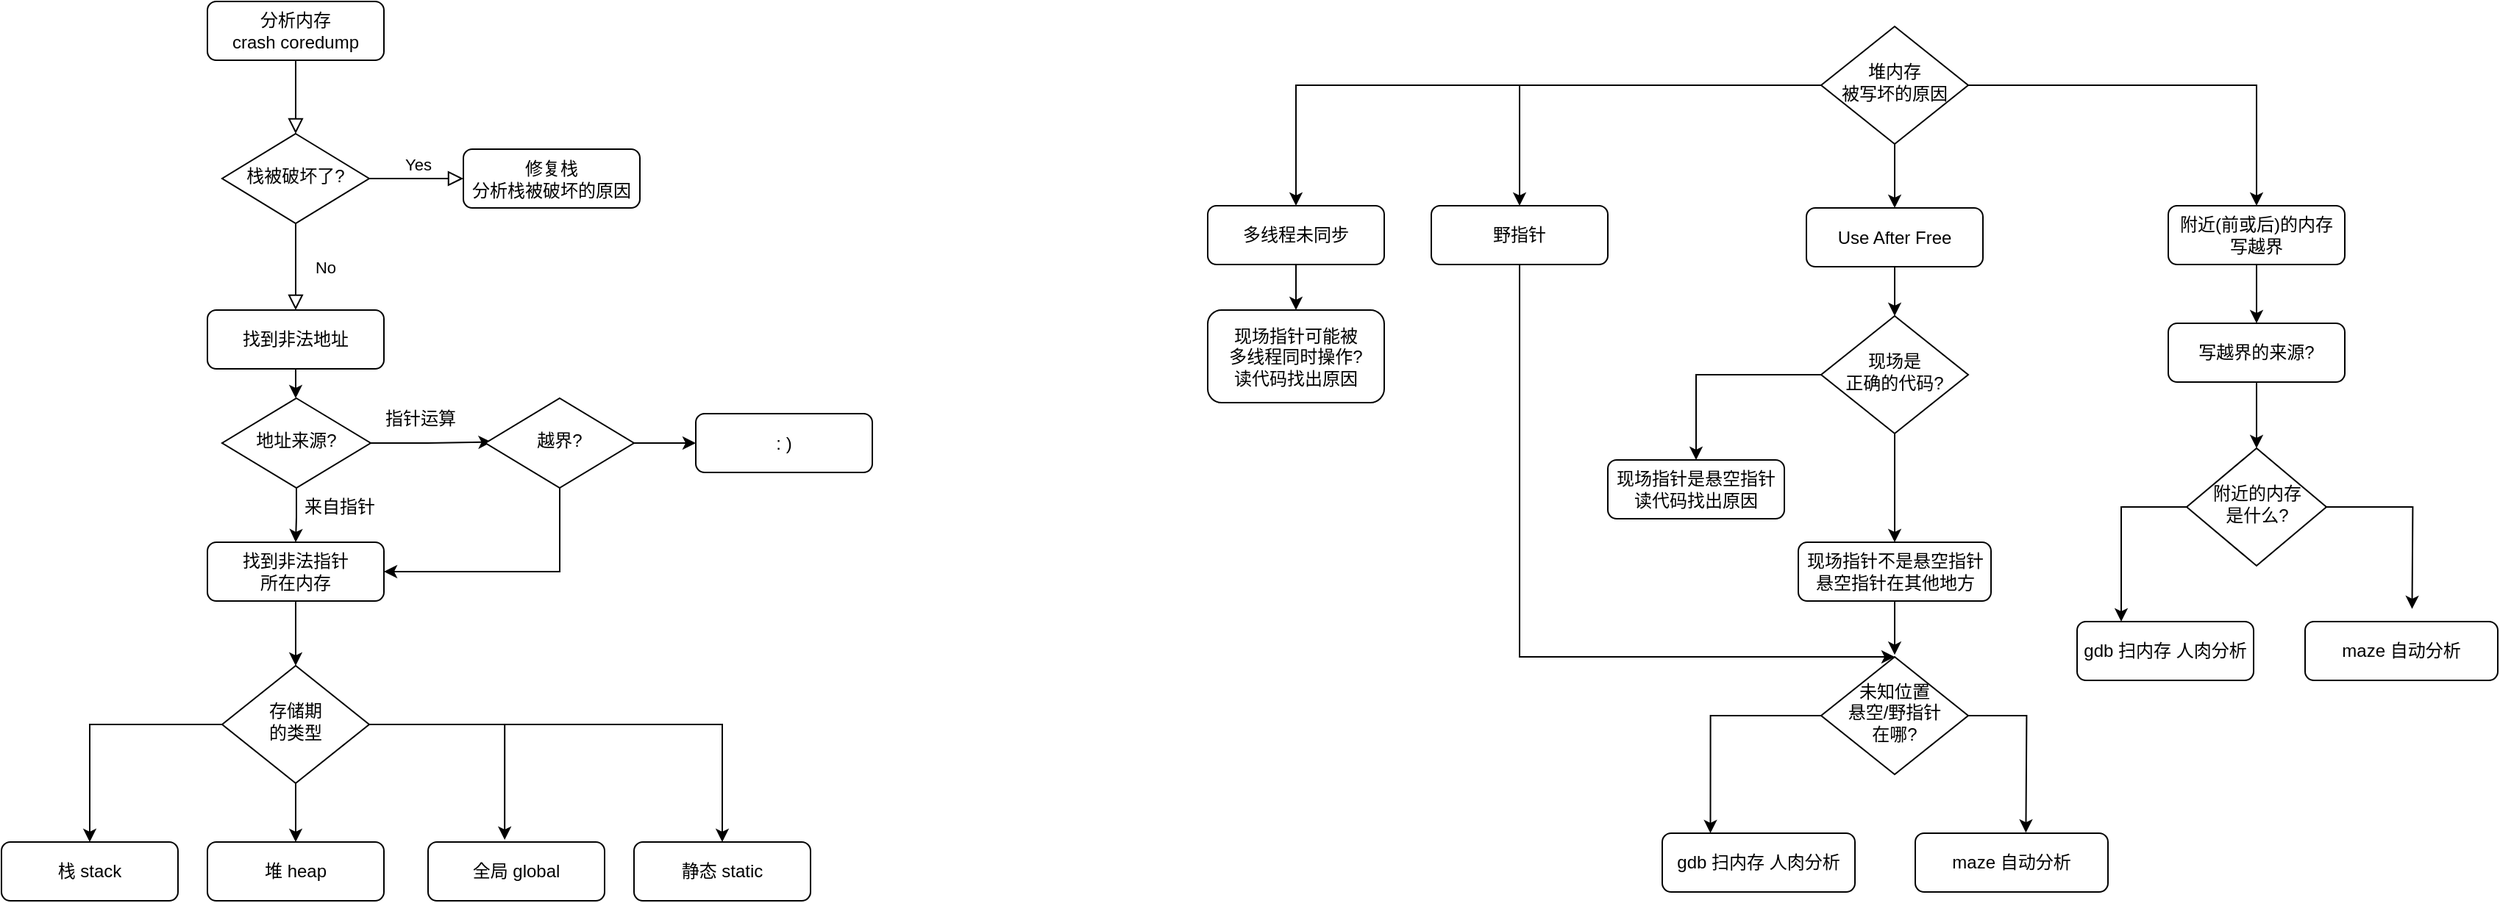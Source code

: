 <mxfile version="21.2.9" type="github">
  <diagram id="C5RBs43oDa-KdzZeNtuy" name="Page-1">
    <mxGraphModel dx="1430" dy="782" grid="0" gridSize="10" guides="1" tooltips="1" connect="1" arrows="1" fold="1" page="0" pageScale="1" pageWidth="827" pageHeight="1169" math="0" shadow="0">
      <root>
        <mxCell id="WIyWlLk6GJQsqaUBKTNV-0" />
        <mxCell id="WIyWlLk6GJQsqaUBKTNV-1" parent="WIyWlLk6GJQsqaUBKTNV-0" />
        <mxCell id="WIyWlLk6GJQsqaUBKTNV-2" value="" style="rounded=0;html=1;jettySize=auto;orthogonalLoop=1;fontSize=11;endArrow=block;endFill=0;endSize=8;strokeWidth=1;shadow=0;labelBackgroundColor=none;edgeStyle=orthogonalEdgeStyle;" parent="WIyWlLk6GJQsqaUBKTNV-1" source="WIyWlLk6GJQsqaUBKTNV-3" target="WIyWlLk6GJQsqaUBKTNV-6" edge="1">
          <mxGeometry relative="1" as="geometry" />
        </mxCell>
        <mxCell id="WIyWlLk6GJQsqaUBKTNV-3" value="分析内存 &lt;br&gt;crash coredump" style="rounded=1;whiteSpace=wrap;html=1;fontSize=12;glass=0;strokeWidth=1;shadow=0;" parent="WIyWlLk6GJQsqaUBKTNV-1" vertex="1">
          <mxGeometry x="160" y="80" width="120" height="40" as="geometry" />
        </mxCell>
        <mxCell id="WIyWlLk6GJQsqaUBKTNV-4" value="No" style="rounded=0;html=1;jettySize=auto;orthogonalLoop=1;fontSize=11;endArrow=block;endFill=0;endSize=8;strokeWidth=1;shadow=0;labelBackgroundColor=none;edgeStyle=orthogonalEdgeStyle;" parent="WIyWlLk6GJQsqaUBKTNV-1" source="WIyWlLk6GJQsqaUBKTNV-6" edge="1">
          <mxGeometry y="20" relative="1" as="geometry">
            <mxPoint as="offset" />
            <mxPoint x="220" y="290" as="targetPoint" />
          </mxGeometry>
        </mxCell>
        <mxCell id="WIyWlLk6GJQsqaUBKTNV-5" value="Yes" style="edgeStyle=orthogonalEdgeStyle;rounded=0;html=1;jettySize=auto;orthogonalLoop=1;fontSize=11;endArrow=block;endFill=0;endSize=8;strokeWidth=1;shadow=0;labelBackgroundColor=none;" parent="WIyWlLk6GJQsqaUBKTNV-1" source="WIyWlLk6GJQsqaUBKTNV-6" target="WIyWlLk6GJQsqaUBKTNV-7" edge="1">
          <mxGeometry x="0.008" y="10" relative="1" as="geometry">
            <mxPoint as="offset" />
          </mxGeometry>
        </mxCell>
        <mxCell id="WIyWlLk6GJQsqaUBKTNV-6" value="栈被破坏了?" style="rhombus;whiteSpace=wrap;html=1;shadow=0;fontFamily=Helvetica;fontSize=12;align=center;strokeWidth=1;spacing=6;spacingTop=-4;" parent="WIyWlLk6GJQsqaUBKTNV-1" vertex="1">
          <mxGeometry x="170" y="170" width="100" height="61" as="geometry" />
        </mxCell>
        <mxCell id="WIyWlLk6GJQsqaUBKTNV-7" value="修复栈&lt;br&gt;分析栈被破坏的原因" style="rounded=1;whiteSpace=wrap;html=1;fontSize=12;glass=0;strokeWidth=1;shadow=0;" parent="WIyWlLk6GJQsqaUBKTNV-1" vertex="1">
          <mxGeometry x="334" y="180.5" width="120" height="40" as="geometry" />
        </mxCell>
        <mxCell id="g80Bc_psRyEcDJGl0exP-14" style="edgeStyle=orthogonalEdgeStyle;rounded=0;orthogonalLoop=1;jettySize=auto;html=1;entryX=0.5;entryY=0;entryDx=0;entryDy=0;" edge="1" parent="WIyWlLk6GJQsqaUBKTNV-1" source="WIyWlLk6GJQsqaUBKTNV-11" target="g80Bc_psRyEcDJGl0exP-11">
          <mxGeometry relative="1" as="geometry" />
        </mxCell>
        <mxCell id="WIyWlLk6GJQsqaUBKTNV-11" value="找到非法地址" style="rounded=1;whiteSpace=wrap;html=1;fontSize=12;glass=0;strokeWidth=1;shadow=0;" parent="WIyWlLk6GJQsqaUBKTNV-1" vertex="1">
          <mxGeometry x="160" y="290" width="120" height="40" as="geometry" />
        </mxCell>
        <mxCell id="g80Bc_psRyEcDJGl0exP-6" style="edgeStyle=orthogonalEdgeStyle;rounded=0;orthogonalLoop=1;jettySize=auto;html=1;entryX=0.5;entryY=0;entryDx=0;entryDy=0;" edge="1" parent="WIyWlLk6GJQsqaUBKTNV-1" source="g80Bc_psRyEcDJGl0exP-0" target="g80Bc_psRyEcDJGl0exP-3">
          <mxGeometry relative="1" as="geometry" />
        </mxCell>
        <mxCell id="g80Bc_psRyEcDJGl0exP-7" style="edgeStyle=orthogonalEdgeStyle;rounded=0;orthogonalLoop=1;jettySize=auto;html=1;entryX=0.5;entryY=0;entryDx=0;entryDy=0;" edge="1" parent="WIyWlLk6GJQsqaUBKTNV-1" source="g80Bc_psRyEcDJGl0exP-0" target="g80Bc_psRyEcDJGl0exP-2">
          <mxGeometry relative="1" as="geometry" />
        </mxCell>
        <mxCell id="g80Bc_psRyEcDJGl0exP-8" style="edgeStyle=orthogonalEdgeStyle;rounded=0;orthogonalLoop=1;jettySize=auto;html=1;entryX=0.434;entryY=-0.038;entryDx=0;entryDy=0;entryPerimeter=0;" edge="1" parent="WIyWlLk6GJQsqaUBKTNV-1" source="g80Bc_psRyEcDJGl0exP-0" target="g80Bc_psRyEcDJGl0exP-4">
          <mxGeometry relative="1" as="geometry" />
        </mxCell>
        <mxCell id="g80Bc_psRyEcDJGl0exP-9" style="edgeStyle=orthogonalEdgeStyle;rounded=0;orthogonalLoop=1;jettySize=auto;html=1;entryX=0.5;entryY=0;entryDx=0;entryDy=0;" edge="1" parent="WIyWlLk6GJQsqaUBKTNV-1" source="g80Bc_psRyEcDJGl0exP-0" target="g80Bc_psRyEcDJGl0exP-5">
          <mxGeometry relative="1" as="geometry" />
        </mxCell>
        <mxCell id="g80Bc_psRyEcDJGl0exP-0" value="存储期&lt;br&gt;的类型" style="rhombus;whiteSpace=wrap;html=1;shadow=0;fontFamily=Helvetica;fontSize=12;align=center;strokeWidth=1;spacing=6;spacingTop=-4;" vertex="1" parent="WIyWlLk6GJQsqaUBKTNV-1">
          <mxGeometry x="170" y="532" width="100" height="80" as="geometry" />
        </mxCell>
        <mxCell id="g80Bc_psRyEcDJGl0exP-2" value="栈 stack" style="rounded=1;whiteSpace=wrap;html=1;fontSize=12;glass=0;strokeWidth=1;shadow=0;" vertex="1" parent="WIyWlLk6GJQsqaUBKTNV-1">
          <mxGeometry x="20" y="652" width="120" height="40" as="geometry" />
        </mxCell>
        <mxCell id="g80Bc_psRyEcDJGl0exP-3" value="堆 heap" style="rounded=1;whiteSpace=wrap;html=1;fontSize=12;glass=0;strokeWidth=1;shadow=0;" vertex="1" parent="WIyWlLk6GJQsqaUBKTNV-1">
          <mxGeometry x="160" y="652" width="120" height="40" as="geometry" />
        </mxCell>
        <mxCell id="g80Bc_psRyEcDJGl0exP-4" value="全局 global" style="rounded=1;whiteSpace=wrap;html=1;fontSize=12;glass=0;strokeWidth=1;shadow=0;" vertex="1" parent="WIyWlLk6GJQsqaUBKTNV-1">
          <mxGeometry x="310" y="652" width="120" height="40" as="geometry" />
        </mxCell>
        <mxCell id="g80Bc_psRyEcDJGl0exP-5" value="静态 static" style="rounded=1;whiteSpace=wrap;html=1;fontSize=12;glass=0;strokeWidth=1;shadow=0;" vertex="1" parent="WIyWlLk6GJQsqaUBKTNV-1">
          <mxGeometry x="450" y="652" width="120" height="40" as="geometry" />
        </mxCell>
        <mxCell id="g80Bc_psRyEcDJGl0exP-17" style="edgeStyle=orthogonalEdgeStyle;rounded=0;orthogonalLoop=1;jettySize=auto;html=1;entryX=0.5;entryY=0;entryDx=0;entryDy=0;" edge="1" parent="WIyWlLk6GJQsqaUBKTNV-1" source="g80Bc_psRyEcDJGl0exP-11" target="g80Bc_psRyEcDJGl0exP-12">
          <mxGeometry relative="1" as="geometry" />
        </mxCell>
        <mxCell id="g80Bc_psRyEcDJGl0exP-20" style="edgeStyle=orthogonalEdgeStyle;rounded=0;orthogonalLoop=1;jettySize=auto;html=1;entryX=0.042;entryY=0.489;entryDx=0;entryDy=0;entryPerimeter=0;" edge="1" parent="WIyWlLk6GJQsqaUBKTNV-1" source="g80Bc_psRyEcDJGl0exP-11" target="g80Bc_psRyEcDJGl0exP-22">
          <mxGeometry relative="1" as="geometry">
            <mxPoint x="343" y="380.5" as="targetPoint" />
          </mxGeometry>
        </mxCell>
        <mxCell id="g80Bc_psRyEcDJGl0exP-11" value="地址来源?" style="rhombus;whiteSpace=wrap;html=1;shadow=0;fontFamily=Helvetica;fontSize=12;align=center;strokeWidth=1;spacing=6;spacingTop=-4;" vertex="1" parent="WIyWlLk6GJQsqaUBKTNV-1">
          <mxGeometry x="170" y="350" width="101" height="61" as="geometry" />
        </mxCell>
        <mxCell id="g80Bc_psRyEcDJGl0exP-16" style="edgeStyle=orthogonalEdgeStyle;rounded=0;orthogonalLoop=1;jettySize=auto;html=1;" edge="1" parent="WIyWlLk6GJQsqaUBKTNV-1" source="g80Bc_psRyEcDJGl0exP-12" target="g80Bc_psRyEcDJGl0exP-0">
          <mxGeometry relative="1" as="geometry" />
        </mxCell>
        <mxCell id="g80Bc_psRyEcDJGl0exP-12" value="找到非法指针&lt;br&gt;所在内存" style="rounded=1;whiteSpace=wrap;html=1;fontSize=12;glass=0;strokeWidth=1;shadow=0;" vertex="1" parent="WIyWlLk6GJQsqaUBKTNV-1">
          <mxGeometry x="160" y="448" width="120" height="40" as="geometry" />
        </mxCell>
        <UserObject label="来自指针" placeholders="1" name="Variable" id="g80Bc_psRyEcDJGl0exP-19">
          <mxCell style="text;html=1;strokeColor=none;fillColor=none;align=center;verticalAlign=middle;whiteSpace=wrap;overflow=hidden;" vertex="1" parent="WIyWlLk6GJQsqaUBKTNV-1">
            <mxGeometry x="210" y="414" width="80" height="20" as="geometry" />
          </mxCell>
        </UserObject>
        <UserObject label="指针运算" placeholders="1" name="Variable" id="g80Bc_psRyEcDJGl0exP-21">
          <mxCell style="text;html=1;strokeColor=none;fillColor=none;align=center;verticalAlign=middle;whiteSpace=wrap;overflow=hidden;" vertex="1" parent="WIyWlLk6GJQsqaUBKTNV-1">
            <mxGeometry x="265" y="354" width="80" height="20" as="geometry" />
          </mxCell>
        </UserObject>
        <mxCell id="g80Bc_psRyEcDJGl0exP-25" style="edgeStyle=orthogonalEdgeStyle;rounded=0;orthogonalLoop=1;jettySize=auto;html=1;" edge="1" parent="WIyWlLk6GJQsqaUBKTNV-1" source="g80Bc_psRyEcDJGl0exP-22" target="g80Bc_psRyEcDJGl0exP-24">
          <mxGeometry relative="1" as="geometry" />
        </mxCell>
        <mxCell id="g80Bc_psRyEcDJGl0exP-26" style="edgeStyle=orthogonalEdgeStyle;rounded=0;orthogonalLoop=1;jettySize=auto;html=1;entryX=1;entryY=0.5;entryDx=0;entryDy=0;" edge="1" parent="WIyWlLk6GJQsqaUBKTNV-1" source="g80Bc_psRyEcDJGl0exP-22" target="g80Bc_psRyEcDJGl0exP-12">
          <mxGeometry relative="1" as="geometry">
            <Array as="points">
              <mxPoint x="400" y="468" />
            </Array>
          </mxGeometry>
        </mxCell>
        <mxCell id="g80Bc_psRyEcDJGl0exP-22" value="越界?" style="rhombus;whiteSpace=wrap;html=1;shadow=0;fontFamily=Helvetica;fontSize=12;align=center;strokeWidth=1;spacing=6;spacingTop=-4;" vertex="1" parent="WIyWlLk6GJQsqaUBKTNV-1">
          <mxGeometry x="349" y="350" width="101" height="61" as="geometry" />
        </mxCell>
        <mxCell id="g80Bc_psRyEcDJGl0exP-24" value=": )" style="rounded=1;whiteSpace=wrap;html=1;fontSize=12;glass=0;strokeWidth=1;shadow=0;" vertex="1" parent="WIyWlLk6GJQsqaUBKTNV-1">
          <mxGeometry x="492" y="360.5" width="120" height="40" as="geometry" />
        </mxCell>
        <mxCell id="g80Bc_psRyEcDJGl0exP-61" style="edgeStyle=orthogonalEdgeStyle;rounded=0;orthogonalLoop=1;jettySize=auto;html=1;entryX=0.5;entryY=0;entryDx=0;entryDy=0;" edge="1" parent="WIyWlLk6GJQsqaUBKTNV-1" source="g80Bc_psRyEcDJGl0exP-27" target="g80Bc_psRyEcDJGl0exP-42">
          <mxGeometry relative="1" as="geometry">
            <Array as="points">
              <mxPoint x="1052" y="526" />
            </Array>
          </mxGeometry>
        </mxCell>
        <mxCell id="g80Bc_psRyEcDJGl0exP-27" value="野指针" style="rounded=1;whiteSpace=wrap;html=1;fontSize=12;glass=0;strokeWidth=1;shadow=0;" vertex="1" parent="WIyWlLk6GJQsqaUBKTNV-1">
          <mxGeometry x="992" y="219" width="120" height="40" as="geometry" />
        </mxCell>
        <mxCell id="g80Bc_psRyEcDJGl0exP-34" style="edgeStyle=orthogonalEdgeStyle;rounded=0;orthogonalLoop=1;jettySize=auto;html=1;" edge="1" parent="WIyWlLk6GJQsqaUBKTNV-1" source="g80Bc_psRyEcDJGl0exP-28" target="g80Bc_psRyEcDJGl0exP-27">
          <mxGeometry relative="1" as="geometry" />
        </mxCell>
        <mxCell id="g80Bc_psRyEcDJGl0exP-35" style="edgeStyle=orthogonalEdgeStyle;rounded=0;orthogonalLoop=1;jettySize=auto;html=1;" edge="1" parent="WIyWlLk6GJQsqaUBKTNV-1" source="g80Bc_psRyEcDJGl0exP-28" target="g80Bc_psRyEcDJGl0exP-33">
          <mxGeometry relative="1" as="geometry" />
        </mxCell>
        <mxCell id="g80Bc_psRyEcDJGl0exP-36" style="edgeStyle=orthogonalEdgeStyle;rounded=0;orthogonalLoop=1;jettySize=auto;html=1;" edge="1" parent="WIyWlLk6GJQsqaUBKTNV-1" source="g80Bc_psRyEcDJGl0exP-28" target="g80Bc_psRyEcDJGl0exP-29">
          <mxGeometry relative="1" as="geometry" />
        </mxCell>
        <mxCell id="g80Bc_psRyEcDJGl0exP-37" style="edgeStyle=orthogonalEdgeStyle;rounded=0;orthogonalLoop=1;jettySize=auto;html=1;entryX=0.5;entryY=0;entryDx=0;entryDy=0;" edge="1" parent="WIyWlLk6GJQsqaUBKTNV-1" source="g80Bc_psRyEcDJGl0exP-28" target="g80Bc_psRyEcDJGl0exP-30">
          <mxGeometry relative="1" as="geometry" />
        </mxCell>
        <mxCell id="g80Bc_psRyEcDJGl0exP-28" value="堆内存&lt;br style=&quot;border-color: var(--border-color);&quot;&gt;被写坏的原因" style="rhombus;whiteSpace=wrap;html=1;shadow=0;fontFamily=Helvetica;fontSize=12;align=center;strokeWidth=1;spacing=6;spacingTop=-4;" vertex="1" parent="WIyWlLk6GJQsqaUBKTNV-1">
          <mxGeometry x="1257" y="97" width="100" height="80" as="geometry" />
        </mxCell>
        <mxCell id="g80Bc_psRyEcDJGl0exP-40" style="edgeStyle=orthogonalEdgeStyle;rounded=0;orthogonalLoop=1;jettySize=auto;html=1;" edge="1" parent="WIyWlLk6GJQsqaUBKTNV-1" source="g80Bc_psRyEcDJGl0exP-29" target="g80Bc_psRyEcDJGl0exP-38">
          <mxGeometry relative="1" as="geometry" />
        </mxCell>
        <mxCell id="g80Bc_psRyEcDJGl0exP-29" value="Use After Free" style="rounded=1;whiteSpace=wrap;html=1;fontSize=12;glass=0;strokeWidth=1;shadow=0;" vertex="1" parent="WIyWlLk6GJQsqaUBKTNV-1">
          <mxGeometry x="1247" y="220.5" width="120" height="40" as="geometry" />
        </mxCell>
        <mxCell id="g80Bc_psRyEcDJGl0exP-54" style="edgeStyle=orthogonalEdgeStyle;rounded=0;orthogonalLoop=1;jettySize=auto;html=1;entryX=0.5;entryY=0;entryDx=0;entryDy=0;" edge="1" parent="WIyWlLk6GJQsqaUBKTNV-1" source="g80Bc_psRyEcDJGl0exP-30" target="g80Bc_psRyEcDJGl0exP-51">
          <mxGeometry relative="1" as="geometry" />
        </mxCell>
        <mxCell id="g80Bc_psRyEcDJGl0exP-30" value="附近(前或后)的内存&lt;br&gt;写越界" style="rounded=1;whiteSpace=wrap;html=1;fontSize=12;glass=0;strokeWidth=1;shadow=0;" vertex="1" parent="WIyWlLk6GJQsqaUBKTNV-1">
          <mxGeometry x="1493" y="219" width="120" height="40" as="geometry" />
        </mxCell>
        <mxCell id="g80Bc_psRyEcDJGl0exP-31" value="现场指针是悬空指针&lt;br&gt;读代码找出原因" style="rounded=1;whiteSpace=wrap;html=1;fontSize=12;glass=0;strokeWidth=1;shadow=0;" vertex="1" parent="WIyWlLk6GJQsqaUBKTNV-1">
          <mxGeometry x="1112" y="392" width="120" height="40" as="geometry" />
        </mxCell>
        <mxCell id="g80Bc_psRyEcDJGl0exP-44" style="edgeStyle=orthogonalEdgeStyle;rounded=0;orthogonalLoop=1;jettySize=auto;html=1;" edge="1" parent="WIyWlLk6GJQsqaUBKTNV-1" source="g80Bc_psRyEcDJGl0exP-32">
          <mxGeometry relative="1" as="geometry">
            <mxPoint x="1307" y="524.667" as="targetPoint" />
          </mxGeometry>
        </mxCell>
        <mxCell id="g80Bc_psRyEcDJGl0exP-32" value="现场指针不是悬空指针&lt;br&gt;悬空指针在其他地方" style="rounded=1;whiteSpace=wrap;html=1;fontSize=12;glass=0;strokeWidth=1;shadow=0;" vertex="1" parent="WIyWlLk6GJQsqaUBKTNV-1">
          <mxGeometry x="1241.5" y="448" width="131" height="40" as="geometry" />
        </mxCell>
        <mxCell id="g80Bc_psRyEcDJGl0exP-63" style="edgeStyle=orthogonalEdgeStyle;rounded=0;orthogonalLoop=1;jettySize=auto;html=1;" edge="1" parent="WIyWlLk6GJQsqaUBKTNV-1" source="g80Bc_psRyEcDJGl0exP-33" target="g80Bc_psRyEcDJGl0exP-62">
          <mxGeometry relative="1" as="geometry" />
        </mxCell>
        <mxCell id="g80Bc_psRyEcDJGl0exP-33" value="多线程未同步" style="rounded=1;whiteSpace=wrap;html=1;fontSize=12;glass=0;strokeWidth=1;shadow=0;" vertex="1" parent="WIyWlLk6GJQsqaUBKTNV-1">
          <mxGeometry x="840" y="219" width="120" height="40" as="geometry" />
        </mxCell>
        <mxCell id="g80Bc_psRyEcDJGl0exP-39" style="edgeStyle=orthogonalEdgeStyle;rounded=0;orthogonalLoop=1;jettySize=auto;html=1;" edge="1" parent="WIyWlLk6GJQsqaUBKTNV-1" source="g80Bc_psRyEcDJGl0exP-38" target="g80Bc_psRyEcDJGl0exP-31">
          <mxGeometry relative="1" as="geometry" />
        </mxCell>
        <mxCell id="g80Bc_psRyEcDJGl0exP-43" style="edgeStyle=orthogonalEdgeStyle;rounded=0;orthogonalLoop=1;jettySize=auto;html=1;" edge="1" parent="WIyWlLk6GJQsqaUBKTNV-1" source="g80Bc_psRyEcDJGl0exP-38" target="g80Bc_psRyEcDJGl0exP-32">
          <mxGeometry relative="1" as="geometry" />
        </mxCell>
        <mxCell id="g80Bc_psRyEcDJGl0exP-38" value="现场是&lt;br&gt;正确的代码?" style="rhombus;whiteSpace=wrap;html=1;shadow=0;fontFamily=Helvetica;fontSize=12;align=center;strokeWidth=1;spacing=6;spacingTop=-4;" vertex="1" parent="WIyWlLk6GJQsqaUBKTNV-1">
          <mxGeometry x="1257" y="294" width="100" height="80" as="geometry" />
        </mxCell>
        <mxCell id="g80Bc_psRyEcDJGl0exP-47" style="edgeStyle=orthogonalEdgeStyle;rounded=0;orthogonalLoop=1;jettySize=auto;html=1;entryX=0.25;entryY=0;entryDx=0;entryDy=0;" edge="1" parent="WIyWlLk6GJQsqaUBKTNV-1" source="g80Bc_psRyEcDJGl0exP-42" target="g80Bc_psRyEcDJGl0exP-45">
          <mxGeometry relative="1" as="geometry">
            <Array as="points">
              <mxPoint x="1182" y="566" />
            </Array>
          </mxGeometry>
        </mxCell>
        <mxCell id="g80Bc_psRyEcDJGl0exP-48" style="edgeStyle=orthogonalEdgeStyle;rounded=0;orthogonalLoop=1;jettySize=auto;html=1;" edge="1" parent="WIyWlLk6GJQsqaUBKTNV-1" source="g80Bc_psRyEcDJGl0exP-42">
          <mxGeometry relative="1" as="geometry">
            <mxPoint x="1396.207" y="645.586" as="targetPoint" />
          </mxGeometry>
        </mxCell>
        <mxCell id="g80Bc_psRyEcDJGl0exP-42" value="未知位置&lt;br&gt;悬空/野指针&lt;br&gt;在哪?" style="rhombus;whiteSpace=wrap;html=1;shadow=0;fontFamily=Helvetica;fontSize=12;align=center;strokeWidth=1;spacing=6;spacingTop=-4;" vertex="1" parent="WIyWlLk6GJQsqaUBKTNV-1">
          <mxGeometry x="1257" y="526" width="100" height="80" as="geometry" />
        </mxCell>
        <mxCell id="g80Bc_psRyEcDJGl0exP-45" value="gdb 扫内存 人肉分析" style="rounded=1;whiteSpace=wrap;html=1;fontSize=12;glass=0;strokeWidth=1;shadow=0;" vertex="1" parent="WIyWlLk6GJQsqaUBKTNV-1">
          <mxGeometry x="1149" y="646" width="131" height="40" as="geometry" />
        </mxCell>
        <mxCell id="g80Bc_psRyEcDJGl0exP-46" value="maze 自动分析" style="rounded=1;whiteSpace=wrap;html=1;fontSize=12;glass=0;strokeWidth=1;shadow=0;" vertex="1" parent="WIyWlLk6GJQsqaUBKTNV-1">
          <mxGeometry x="1321" y="646" width="131" height="40" as="geometry" />
        </mxCell>
        <mxCell id="g80Bc_psRyEcDJGl0exP-60" style="edgeStyle=orthogonalEdgeStyle;rounded=0;orthogonalLoop=1;jettySize=auto;html=1;entryX=0.5;entryY=0;entryDx=0;entryDy=0;" edge="1" parent="WIyWlLk6GJQsqaUBKTNV-1" source="g80Bc_psRyEcDJGl0exP-51" target="g80Bc_psRyEcDJGl0exP-56">
          <mxGeometry relative="1" as="geometry" />
        </mxCell>
        <mxCell id="g80Bc_psRyEcDJGl0exP-51" value="写越界的来源?" style="rounded=1;whiteSpace=wrap;html=1;fontSize=12;glass=0;strokeWidth=1;shadow=0;" vertex="1" parent="WIyWlLk6GJQsqaUBKTNV-1">
          <mxGeometry x="1493" y="299" width="120" height="40" as="geometry" />
        </mxCell>
        <mxCell id="g80Bc_psRyEcDJGl0exP-52" value="gdb 扫内存 人肉分析" style="rounded=1;whiteSpace=wrap;html=1;fontSize=12;glass=0;strokeWidth=1;shadow=0;" vertex="1" parent="WIyWlLk6GJQsqaUBKTNV-1">
          <mxGeometry x="1431" y="502" width="120" height="40" as="geometry" />
        </mxCell>
        <mxCell id="g80Bc_psRyEcDJGl0exP-58" style="edgeStyle=orthogonalEdgeStyle;rounded=0;orthogonalLoop=1;jettySize=auto;html=1;entryX=0.25;entryY=0;entryDx=0;entryDy=0;" edge="1" parent="WIyWlLk6GJQsqaUBKTNV-1" source="g80Bc_psRyEcDJGl0exP-56" target="g80Bc_psRyEcDJGl0exP-52">
          <mxGeometry relative="1" as="geometry">
            <Array as="points">
              <mxPoint x="1461" y="424" />
            </Array>
          </mxGeometry>
        </mxCell>
        <mxCell id="g80Bc_psRyEcDJGl0exP-59" style="edgeStyle=orthogonalEdgeStyle;rounded=0;orthogonalLoop=1;jettySize=auto;html=1;" edge="1" parent="WIyWlLk6GJQsqaUBKTNV-1" source="g80Bc_psRyEcDJGl0exP-56">
          <mxGeometry relative="1" as="geometry">
            <mxPoint x="1658.736" y="493.402" as="targetPoint" />
          </mxGeometry>
        </mxCell>
        <mxCell id="g80Bc_psRyEcDJGl0exP-56" value="附近的内存&lt;br&gt;是什么?" style="rhombus;whiteSpace=wrap;html=1;shadow=0;fontFamily=Helvetica;fontSize=12;align=center;strokeWidth=1;spacing=6;spacingTop=-4;" vertex="1" parent="WIyWlLk6GJQsqaUBKTNV-1">
          <mxGeometry x="1505.5" y="384" width="95" height="80" as="geometry" />
        </mxCell>
        <mxCell id="g80Bc_psRyEcDJGl0exP-57" value="maze 自动分析" style="rounded=1;whiteSpace=wrap;html=1;fontSize=12;glass=0;strokeWidth=1;shadow=0;" vertex="1" parent="WIyWlLk6GJQsqaUBKTNV-1">
          <mxGeometry x="1586" y="502" width="131" height="40" as="geometry" />
        </mxCell>
        <mxCell id="g80Bc_psRyEcDJGl0exP-62" value="现场指针可能被&lt;br&gt;多线程同时操作?&lt;br&gt;读代码找出原因" style="rounded=1;whiteSpace=wrap;html=1;fontSize=12;glass=0;strokeWidth=1;shadow=0;" vertex="1" parent="WIyWlLk6GJQsqaUBKTNV-1">
          <mxGeometry x="840" y="290" width="120" height="63" as="geometry" />
        </mxCell>
      </root>
    </mxGraphModel>
  </diagram>
</mxfile>
